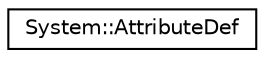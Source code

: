 digraph G
{
  edge [fontname="Helvetica",fontsize="10",labelfontname="Helvetica",labelfontsize="10"];
  node [fontname="Helvetica",fontsize="10",shape=record];
  rankdir="LR";
  Node1 [label="System::AttributeDef",height=0.2,width=0.4,color="black", fillcolor="white", style="filled",URL="$class_system_1_1_attribute_def.html"];
}
